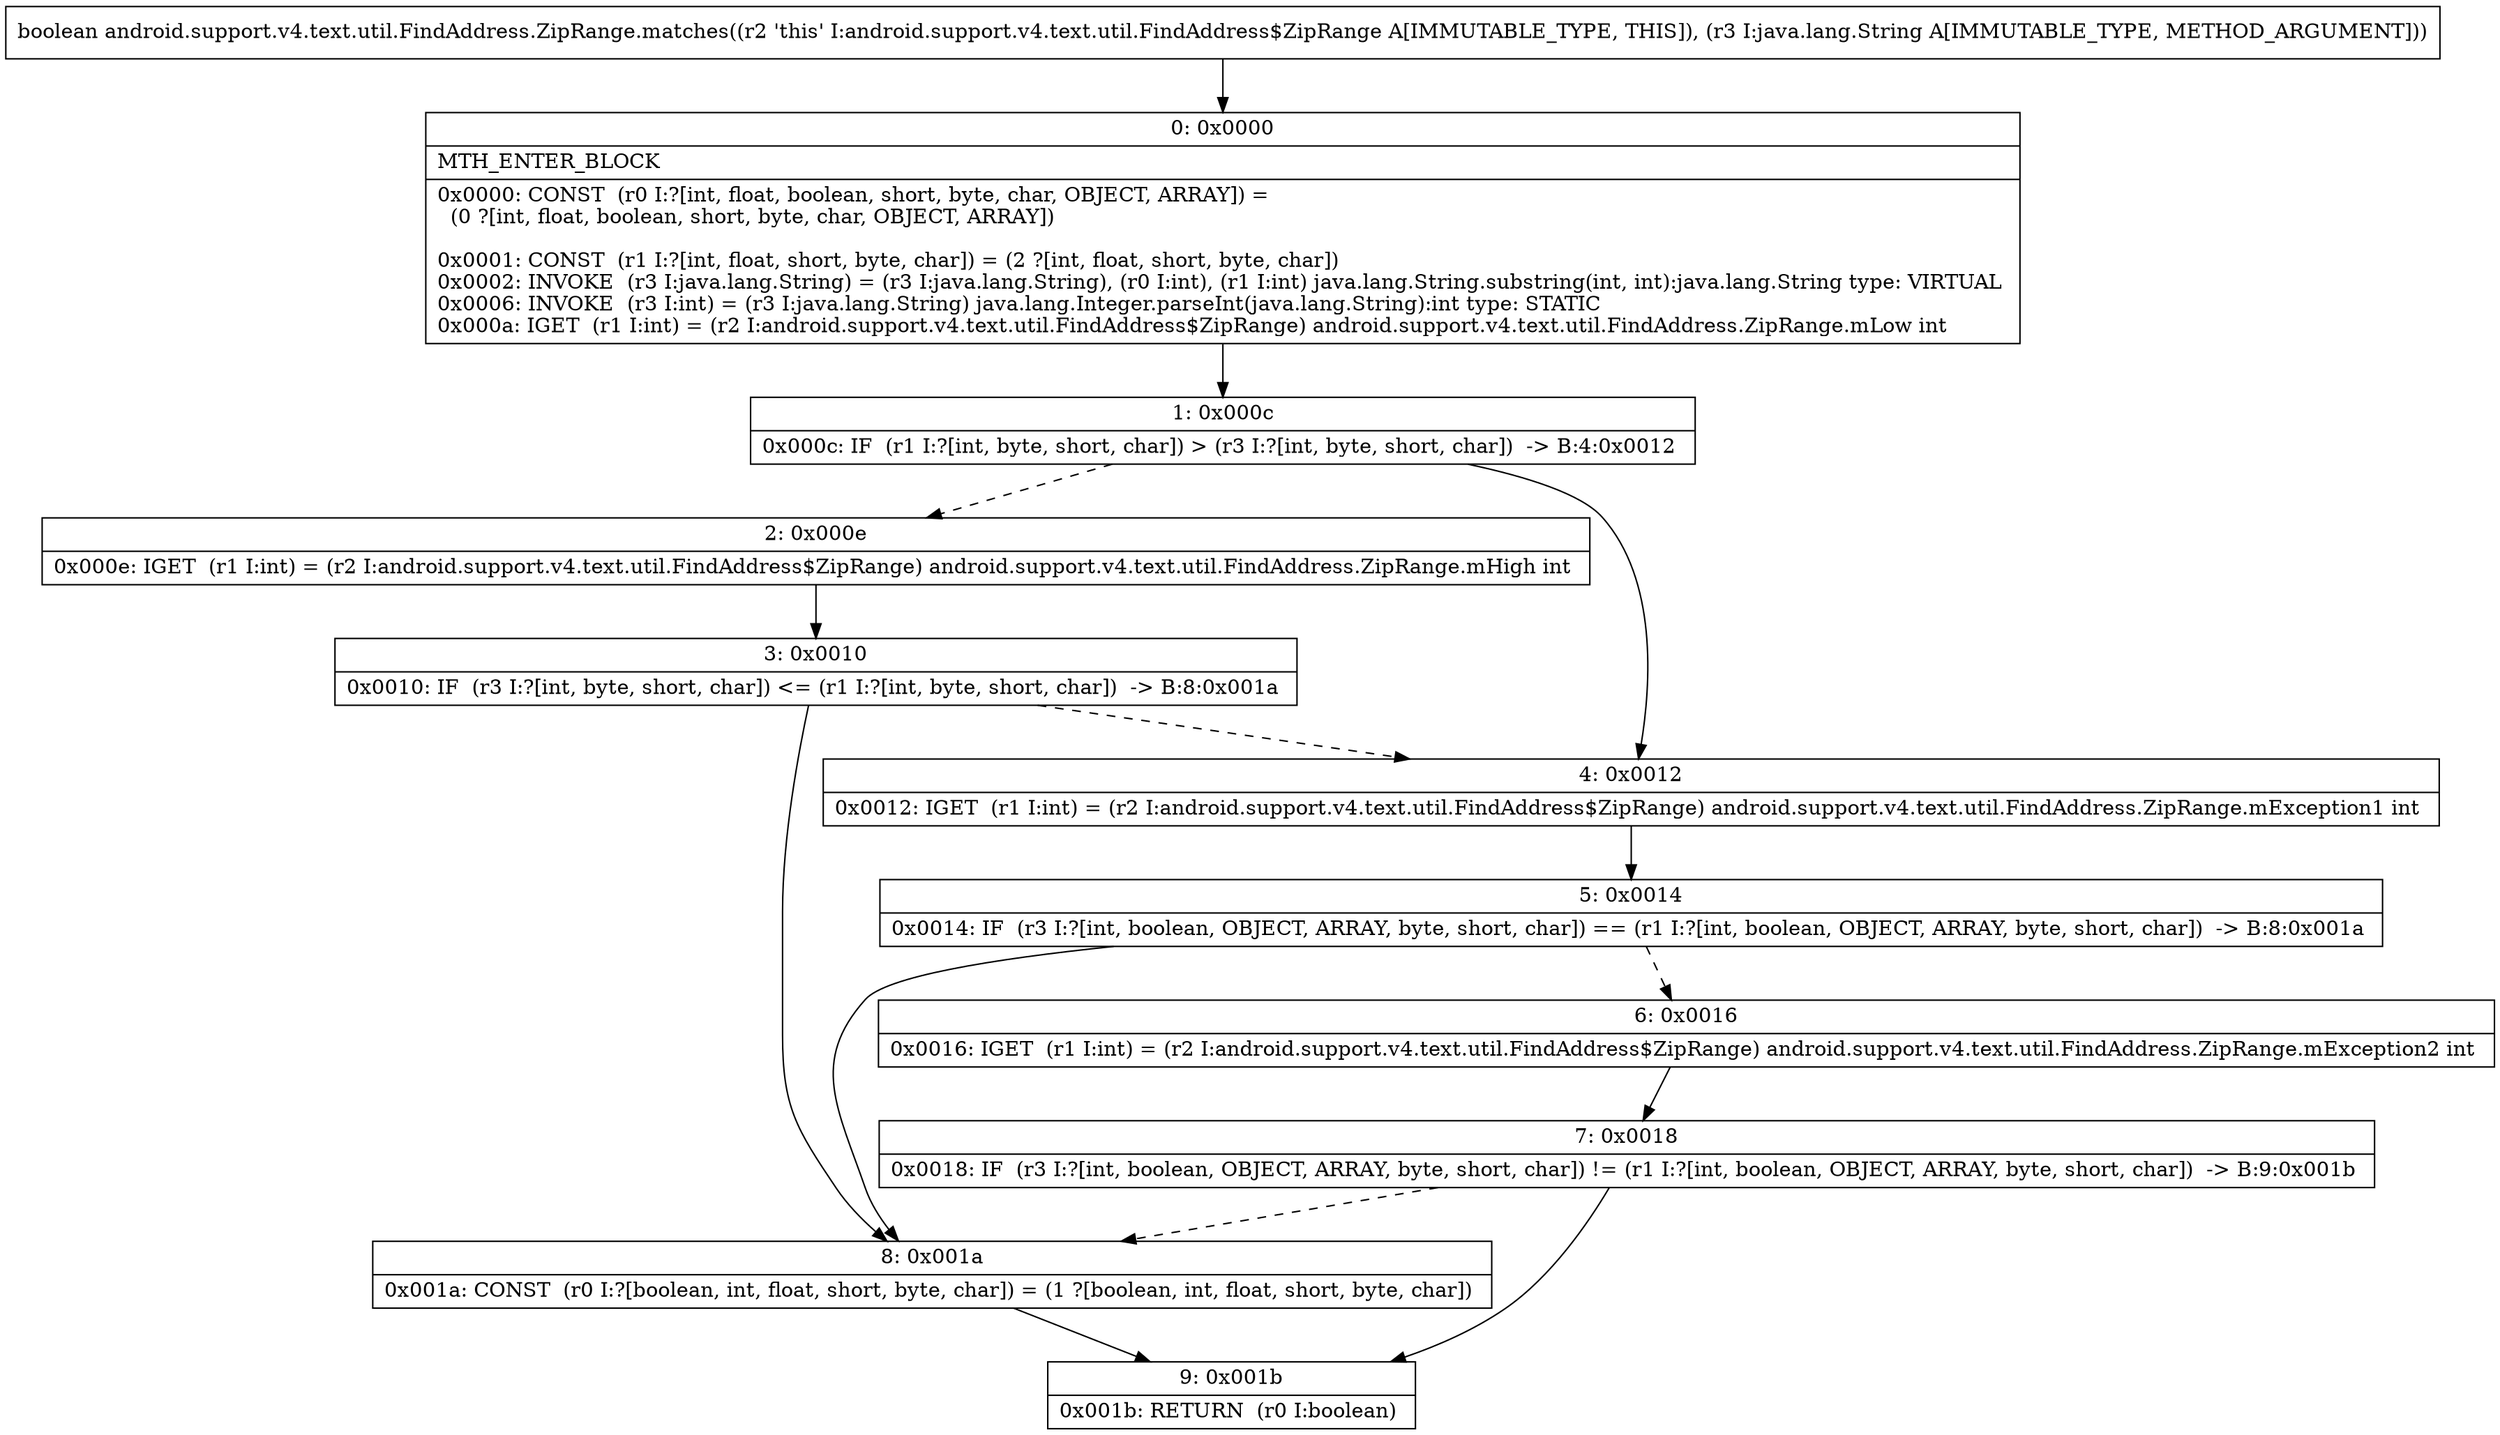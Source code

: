 digraph "CFG forandroid.support.v4.text.util.FindAddress.ZipRange.matches(Ljava\/lang\/String;)Z" {
Node_0 [shape=record,label="{0\:\ 0x0000|MTH_ENTER_BLOCK\l|0x0000: CONST  (r0 I:?[int, float, boolean, short, byte, char, OBJECT, ARRAY]) = \l  (0 ?[int, float, boolean, short, byte, char, OBJECT, ARRAY])\l \l0x0001: CONST  (r1 I:?[int, float, short, byte, char]) = (2 ?[int, float, short, byte, char]) \l0x0002: INVOKE  (r3 I:java.lang.String) = (r3 I:java.lang.String), (r0 I:int), (r1 I:int) java.lang.String.substring(int, int):java.lang.String type: VIRTUAL \l0x0006: INVOKE  (r3 I:int) = (r3 I:java.lang.String) java.lang.Integer.parseInt(java.lang.String):int type: STATIC \l0x000a: IGET  (r1 I:int) = (r2 I:android.support.v4.text.util.FindAddress$ZipRange) android.support.v4.text.util.FindAddress.ZipRange.mLow int \l}"];
Node_1 [shape=record,label="{1\:\ 0x000c|0x000c: IF  (r1 I:?[int, byte, short, char]) \> (r3 I:?[int, byte, short, char])  \-\> B:4:0x0012 \l}"];
Node_2 [shape=record,label="{2\:\ 0x000e|0x000e: IGET  (r1 I:int) = (r2 I:android.support.v4.text.util.FindAddress$ZipRange) android.support.v4.text.util.FindAddress.ZipRange.mHigh int \l}"];
Node_3 [shape=record,label="{3\:\ 0x0010|0x0010: IF  (r3 I:?[int, byte, short, char]) \<= (r1 I:?[int, byte, short, char])  \-\> B:8:0x001a \l}"];
Node_4 [shape=record,label="{4\:\ 0x0012|0x0012: IGET  (r1 I:int) = (r2 I:android.support.v4.text.util.FindAddress$ZipRange) android.support.v4.text.util.FindAddress.ZipRange.mException1 int \l}"];
Node_5 [shape=record,label="{5\:\ 0x0014|0x0014: IF  (r3 I:?[int, boolean, OBJECT, ARRAY, byte, short, char]) == (r1 I:?[int, boolean, OBJECT, ARRAY, byte, short, char])  \-\> B:8:0x001a \l}"];
Node_6 [shape=record,label="{6\:\ 0x0016|0x0016: IGET  (r1 I:int) = (r2 I:android.support.v4.text.util.FindAddress$ZipRange) android.support.v4.text.util.FindAddress.ZipRange.mException2 int \l}"];
Node_7 [shape=record,label="{7\:\ 0x0018|0x0018: IF  (r3 I:?[int, boolean, OBJECT, ARRAY, byte, short, char]) != (r1 I:?[int, boolean, OBJECT, ARRAY, byte, short, char])  \-\> B:9:0x001b \l}"];
Node_8 [shape=record,label="{8\:\ 0x001a|0x001a: CONST  (r0 I:?[boolean, int, float, short, byte, char]) = (1 ?[boolean, int, float, short, byte, char]) \l}"];
Node_9 [shape=record,label="{9\:\ 0x001b|0x001b: RETURN  (r0 I:boolean) \l}"];
MethodNode[shape=record,label="{boolean android.support.v4.text.util.FindAddress.ZipRange.matches((r2 'this' I:android.support.v4.text.util.FindAddress$ZipRange A[IMMUTABLE_TYPE, THIS]), (r3 I:java.lang.String A[IMMUTABLE_TYPE, METHOD_ARGUMENT])) }"];
MethodNode -> Node_0;
Node_0 -> Node_1;
Node_1 -> Node_2[style=dashed];
Node_1 -> Node_4;
Node_2 -> Node_3;
Node_3 -> Node_4[style=dashed];
Node_3 -> Node_8;
Node_4 -> Node_5;
Node_5 -> Node_6[style=dashed];
Node_5 -> Node_8;
Node_6 -> Node_7;
Node_7 -> Node_8[style=dashed];
Node_7 -> Node_9;
Node_8 -> Node_9;
}


